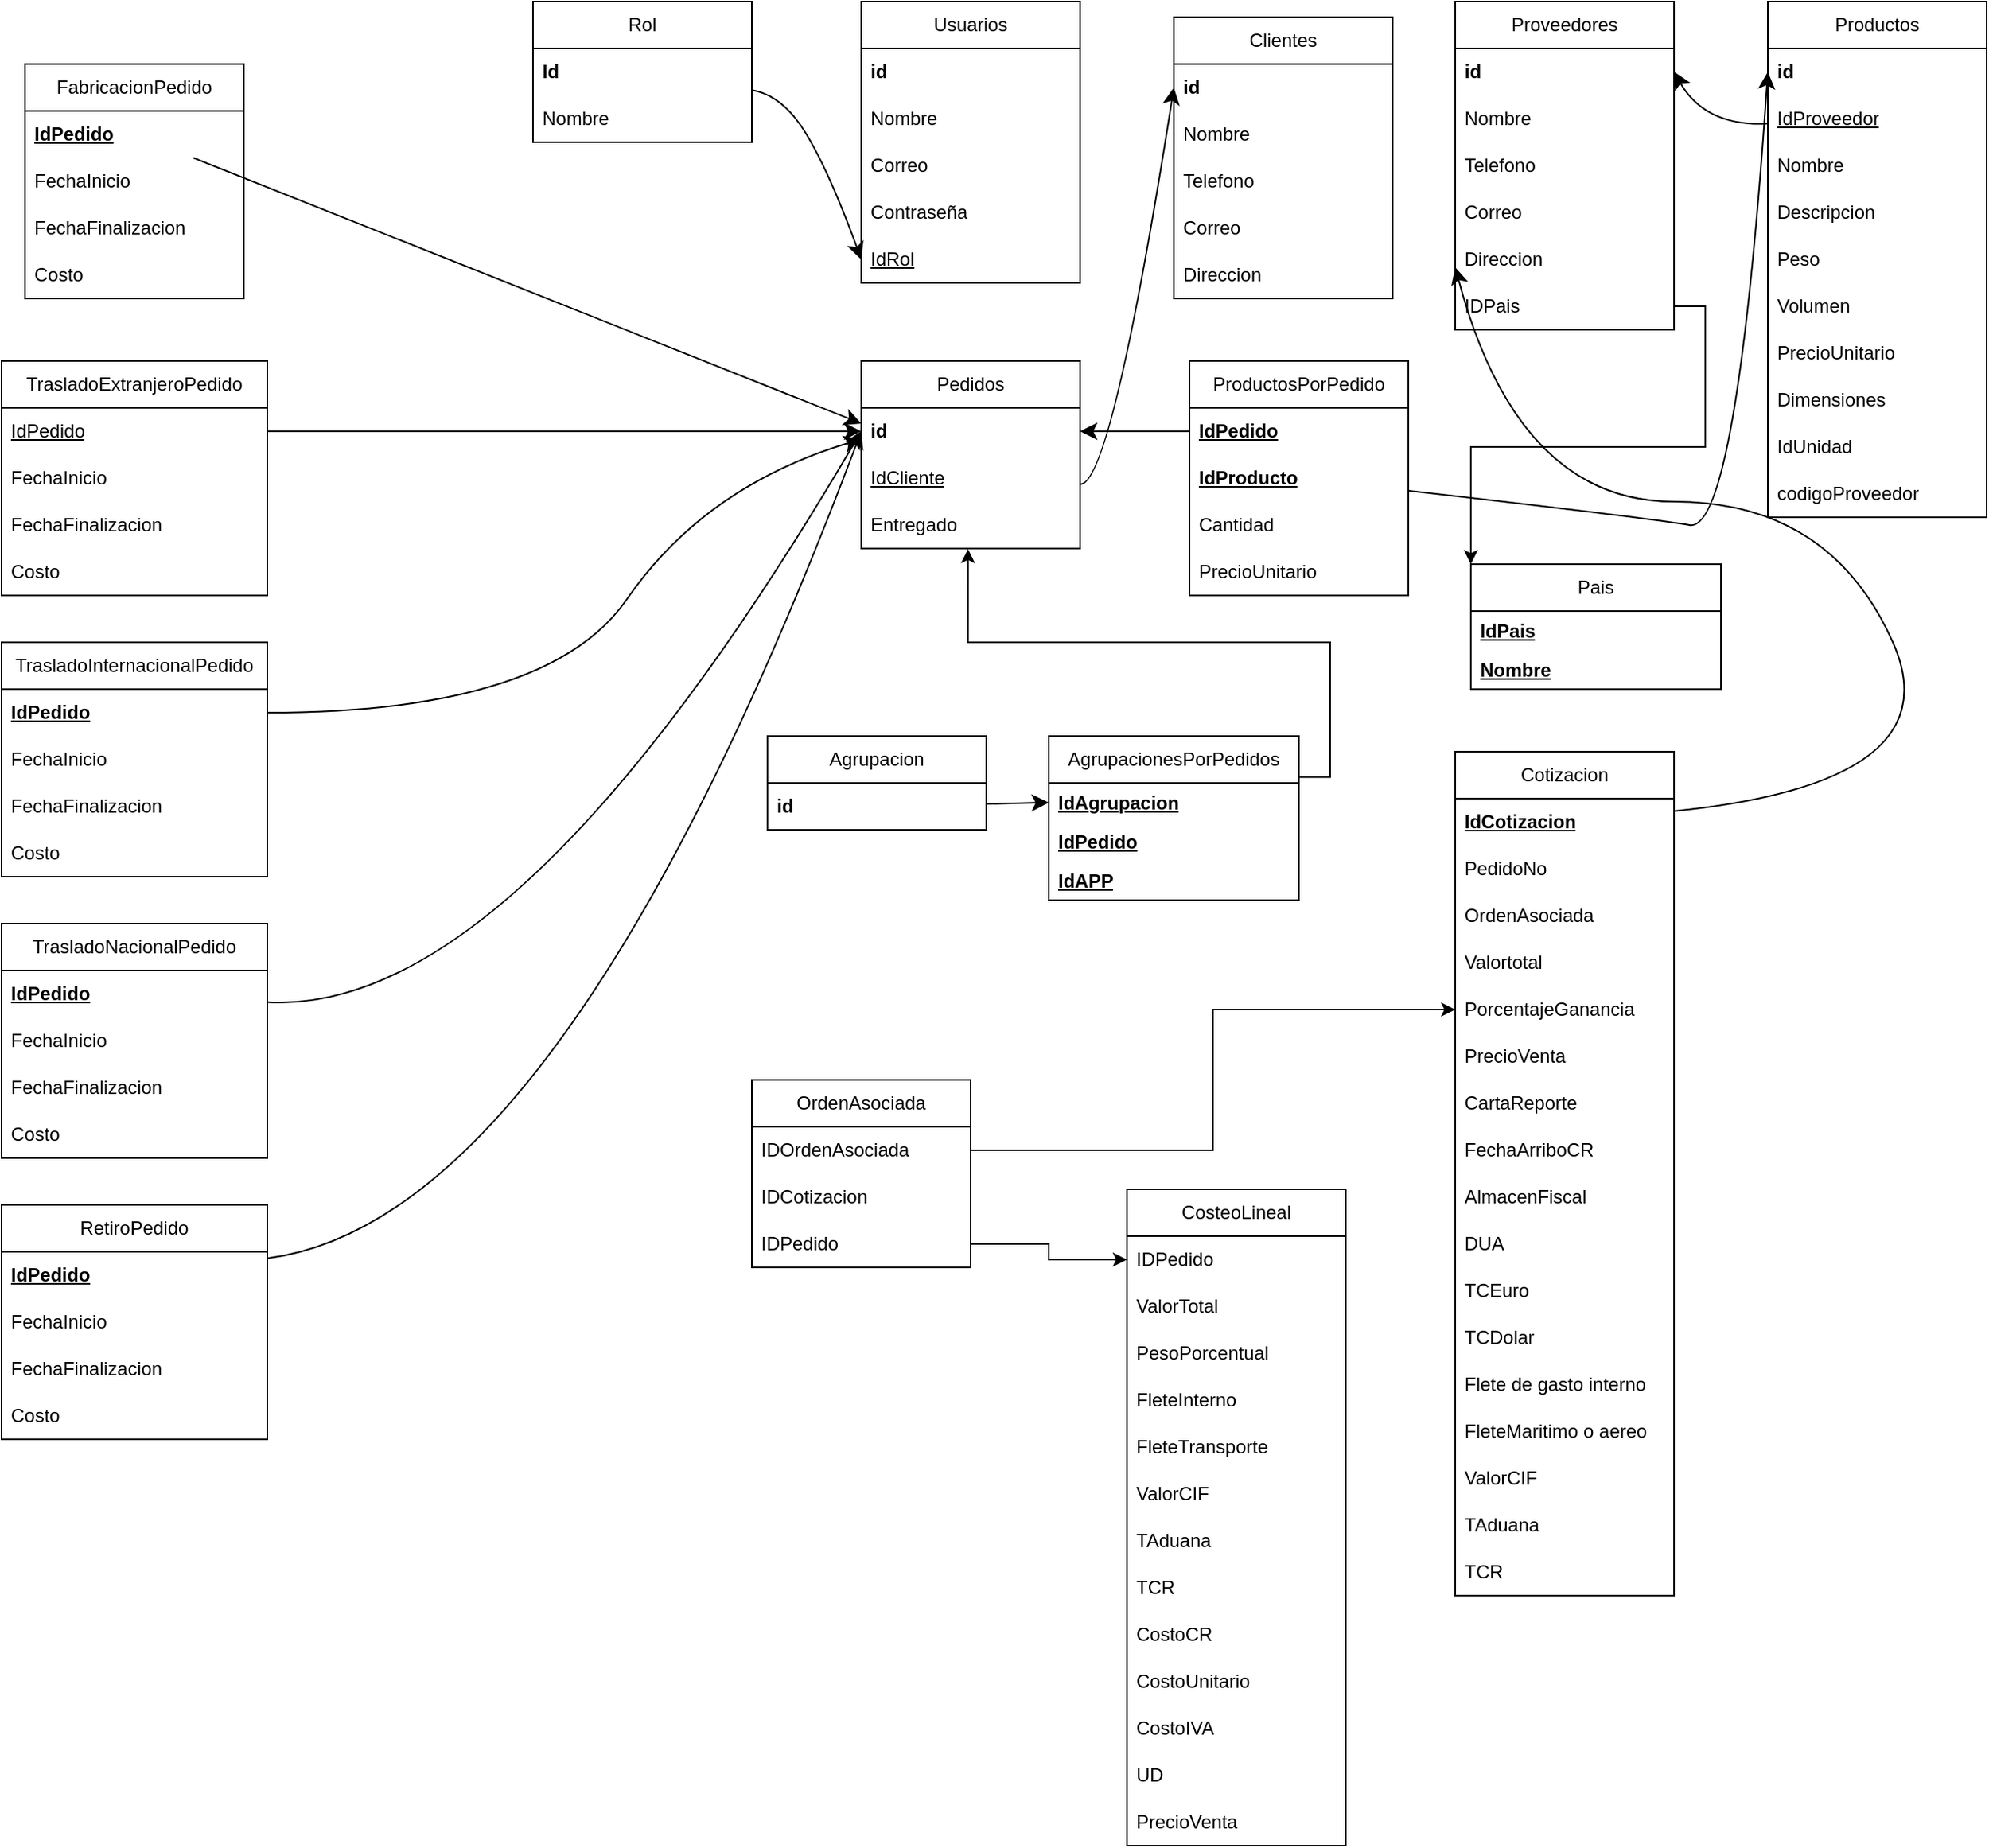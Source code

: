 <mxfile version="28.0.4">
  <diagram name="BD-DonJaime" id="1KnBukGoTI8VPqn8YKNw">
    <mxGraphModel dx="2535" dy="718" grid="1" gridSize="10" guides="1" tooltips="1" connect="1" arrows="1" fold="1" page="1" pageScale="1" pageWidth="827" pageHeight="1169" math="0" shadow="0">
      <root>
        <mxCell id="0" />
        <mxCell id="1" parent="0" />
        <mxCell id="J6hWMHZySxEuk9_Ml2yU-1" value="Clientes" style="swimlane;fontStyle=0;childLayout=stackLayout;horizontal=1;startSize=30;horizontalStack=0;resizeParent=1;resizeParentMax=0;resizeLast=0;collapsible=1;marginBottom=0;whiteSpace=wrap;html=1;" parent="1" vertex="1">
          <mxGeometry x="260" y="140" width="140" height="180" as="geometry" />
        </mxCell>
        <mxCell id="J6hWMHZySxEuk9_Ml2yU-2" value="id" style="text;strokeColor=none;fillColor=none;align=left;verticalAlign=middle;spacingLeft=4;spacingRight=4;overflow=hidden;points=[[0,0.5],[1,0.5]];portConstraint=eastwest;rotatable=0;whiteSpace=wrap;html=1;fontStyle=1" parent="J6hWMHZySxEuk9_Ml2yU-1" vertex="1">
          <mxGeometry y="30" width="140" height="30" as="geometry" />
        </mxCell>
        <mxCell id="J6hWMHZySxEuk9_Ml2yU-3" value="Nombre" style="text;strokeColor=none;fillColor=none;align=left;verticalAlign=middle;spacingLeft=4;spacingRight=4;overflow=hidden;points=[[0,0.5],[1,0.5]];portConstraint=eastwest;rotatable=0;whiteSpace=wrap;html=1;" parent="J6hWMHZySxEuk9_Ml2yU-1" vertex="1">
          <mxGeometry y="60" width="140" height="30" as="geometry" />
        </mxCell>
        <mxCell id="J6hWMHZySxEuk9_Ml2yU-4" value="Telefono" style="text;strokeColor=none;fillColor=none;align=left;verticalAlign=middle;spacingLeft=4;spacingRight=4;overflow=hidden;points=[[0,0.5],[1,0.5]];portConstraint=eastwest;rotatable=0;whiteSpace=wrap;html=1;" parent="J6hWMHZySxEuk9_Ml2yU-1" vertex="1">
          <mxGeometry y="90" width="140" height="30" as="geometry" />
        </mxCell>
        <mxCell id="J6hWMHZySxEuk9_Ml2yU-7" value="Correo" style="text;strokeColor=none;fillColor=none;align=left;verticalAlign=middle;spacingLeft=4;spacingRight=4;overflow=hidden;points=[[0,0.5],[1,0.5]];portConstraint=eastwest;rotatable=0;whiteSpace=wrap;html=1;" parent="J6hWMHZySxEuk9_Ml2yU-1" vertex="1">
          <mxGeometry y="120" width="140" height="30" as="geometry" />
        </mxCell>
        <mxCell id="J6hWMHZySxEuk9_Ml2yU-6" value="Direccion" style="text;strokeColor=none;fillColor=none;align=left;verticalAlign=middle;spacingLeft=4;spacingRight=4;overflow=hidden;points=[[0,0.5],[1,0.5]];portConstraint=eastwest;rotatable=0;whiteSpace=wrap;html=1;" parent="J6hWMHZySxEuk9_Ml2yU-1" vertex="1">
          <mxGeometry y="150" width="140" height="30" as="geometry" />
        </mxCell>
        <mxCell id="J6hWMHZySxEuk9_Ml2yU-12" value="Proveedores" style="swimlane;fontStyle=0;childLayout=stackLayout;horizontal=1;startSize=30;horizontalStack=0;resizeParent=1;resizeParentMax=0;resizeLast=0;collapsible=1;marginBottom=0;whiteSpace=wrap;html=1;" parent="1" vertex="1">
          <mxGeometry x="440" y="130" width="140" height="210" as="geometry" />
        </mxCell>
        <mxCell id="J6hWMHZySxEuk9_Ml2yU-13" value="id" style="text;strokeColor=none;fillColor=none;align=left;verticalAlign=middle;spacingLeft=4;spacingRight=4;overflow=hidden;points=[[0,0.5],[1,0.5]];portConstraint=eastwest;rotatable=0;whiteSpace=wrap;html=1;fontStyle=1" parent="J6hWMHZySxEuk9_Ml2yU-12" vertex="1">
          <mxGeometry y="30" width="140" height="30" as="geometry" />
        </mxCell>
        <mxCell id="J6hWMHZySxEuk9_Ml2yU-14" value="Nombre" style="text;strokeColor=none;fillColor=none;align=left;verticalAlign=middle;spacingLeft=4;spacingRight=4;overflow=hidden;points=[[0,0.5],[1,0.5]];portConstraint=eastwest;rotatable=0;whiteSpace=wrap;html=1;" parent="J6hWMHZySxEuk9_Ml2yU-12" vertex="1">
          <mxGeometry y="60" width="140" height="30" as="geometry" />
        </mxCell>
        <mxCell id="J6hWMHZySxEuk9_Ml2yU-15" value="Telefono" style="text;strokeColor=none;fillColor=none;align=left;verticalAlign=middle;spacingLeft=4;spacingRight=4;overflow=hidden;points=[[0,0.5],[1,0.5]];portConstraint=eastwest;rotatable=0;whiteSpace=wrap;html=1;" parent="J6hWMHZySxEuk9_Ml2yU-12" vertex="1">
          <mxGeometry y="90" width="140" height="30" as="geometry" />
        </mxCell>
        <mxCell id="J6hWMHZySxEuk9_Ml2yU-16" value="Correo" style="text;strokeColor=none;fillColor=none;align=left;verticalAlign=middle;spacingLeft=4;spacingRight=4;overflow=hidden;points=[[0,0.5],[1,0.5]];portConstraint=eastwest;rotatable=0;whiteSpace=wrap;html=1;" parent="J6hWMHZySxEuk9_Ml2yU-12" vertex="1">
          <mxGeometry y="120" width="140" height="30" as="geometry" />
        </mxCell>
        <mxCell id="J6hWMHZySxEuk9_Ml2yU-17" value="Direccion" style="text;strokeColor=none;fillColor=none;align=left;verticalAlign=middle;spacingLeft=4;spacingRight=4;overflow=hidden;points=[[0,0.5],[1,0.5]];portConstraint=eastwest;rotatable=0;whiteSpace=wrap;html=1;" parent="J6hWMHZySxEuk9_Ml2yU-12" vertex="1">
          <mxGeometry y="150" width="140" height="30" as="geometry" />
        </mxCell>
        <mxCell id="aIP86Z80UrrssdpQCWNK-11" value="IDPais" style="text;strokeColor=none;fillColor=none;align=left;verticalAlign=middle;spacingLeft=4;spacingRight=4;overflow=hidden;points=[[0,0.5],[1,0.5]];portConstraint=eastwest;rotatable=0;whiteSpace=wrap;html=1;" vertex="1" parent="J6hWMHZySxEuk9_Ml2yU-12">
          <mxGeometry y="180" width="140" height="30" as="geometry" />
        </mxCell>
        <mxCell id="J6hWMHZySxEuk9_Ml2yU-18" value="Productos" style="swimlane;fontStyle=0;childLayout=stackLayout;horizontal=1;startSize=30;horizontalStack=0;resizeParent=1;resizeParentMax=0;resizeLast=0;collapsible=1;marginBottom=0;whiteSpace=wrap;html=1;" parent="1" vertex="1">
          <mxGeometry x="640" y="130" width="140" height="330" as="geometry" />
        </mxCell>
        <mxCell id="J6hWMHZySxEuk9_Ml2yU-19" value="id" style="text;strokeColor=none;fillColor=none;align=left;verticalAlign=middle;spacingLeft=4;spacingRight=4;overflow=hidden;points=[[0,0.5],[1,0.5]];portConstraint=eastwest;rotatable=0;whiteSpace=wrap;html=1;fontStyle=1" parent="J6hWMHZySxEuk9_Ml2yU-18" vertex="1">
          <mxGeometry y="30" width="140" height="30" as="geometry" />
        </mxCell>
        <mxCell id="J6hWMHZySxEuk9_Ml2yU-25" value="IdProveedor" style="text;strokeColor=none;fillColor=none;align=left;verticalAlign=middle;spacingLeft=4;spacingRight=4;overflow=hidden;points=[[0,0.5],[1,0.5]];portConstraint=eastwest;rotatable=0;whiteSpace=wrap;html=1;fontStyle=4" parent="J6hWMHZySxEuk9_Ml2yU-18" vertex="1">
          <mxGeometry y="60" width="140" height="30" as="geometry" />
        </mxCell>
        <mxCell id="J6hWMHZySxEuk9_Ml2yU-20" value="Nombre" style="text;strokeColor=none;fillColor=none;align=left;verticalAlign=middle;spacingLeft=4;spacingRight=4;overflow=hidden;points=[[0,0.5],[1,0.5]];portConstraint=eastwest;rotatable=0;whiteSpace=wrap;html=1;" parent="J6hWMHZySxEuk9_Ml2yU-18" vertex="1">
          <mxGeometry y="90" width="140" height="30" as="geometry" />
        </mxCell>
        <mxCell id="J6hWMHZySxEuk9_Ml2yU-21" value="Descripcion" style="text;strokeColor=none;fillColor=none;align=left;verticalAlign=middle;spacingLeft=4;spacingRight=4;overflow=hidden;points=[[0,0.5],[1,0.5]];portConstraint=eastwest;rotatable=0;whiteSpace=wrap;html=1;" parent="J6hWMHZySxEuk9_Ml2yU-18" vertex="1">
          <mxGeometry y="120" width="140" height="30" as="geometry" />
        </mxCell>
        <mxCell id="J6hWMHZySxEuk9_Ml2yU-24" value="Peso" style="text;strokeColor=none;fillColor=none;align=left;verticalAlign=middle;spacingLeft=4;spacingRight=4;overflow=hidden;points=[[0,0.5],[1,0.5]];portConstraint=eastwest;rotatable=0;whiteSpace=wrap;html=1;" parent="J6hWMHZySxEuk9_Ml2yU-18" vertex="1">
          <mxGeometry y="150" width="140" height="30" as="geometry" />
        </mxCell>
        <mxCell id="J6hWMHZySxEuk9_Ml2yU-23" value="Volumen" style="text;strokeColor=none;fillColor=none;align=left;verticalAlign=middle;spacingLeft=4;spacingRight=4;overflow=hidden;points=[[0,0.5],[1,0.5]];portConstraint=eastwest;rotatable=0;whiteSpace=wrap;html=1;" parent="J6hWMHZySxEuk9_Ml2yU-18" vertex="1">
          <mxGeometry y="180" width="140" height="30" as="geometry" />
        </mxCell>
        <mxCell id="aIP86Z80UrrssdpQCWNK-1" value="PrecioUnitario" style="text;strokeColor=none;fillColor=none;align=left;verticalAlign=middle;spacingLeft=4;spacingRight=4;overflow=hidden;points=[[0,0.5],[1,0.5]];portConstraint=eastwest;rotatable=0;whiteSpace=wrap;html=1;" vertex="1" parent="J6hWMHZySxEuk9_Ml2yU-18">
          <mxGeometry y="210" width="140" height="30" as="geometry" />
        </mxCell>
        <mxCell id="J6hWMHZySxEuk9_Ml2yU-22" value="Dimensiones" style="text;strokeColor=none;fillColor=none;align=left;verticalAlign=middle;spacingLeft=4;spacingRight=4;overflow=hidden;points=[[0,0.5],[1,0.5]];portConstraint=eastwest;rotatable=0;whiteSpace=wrap;html=1;" parent="J6hWMHZySxEuk9_Ml2yU-18" vertex="1">
          <mxGeometry y="240" width="140" height="30" as="geometry" />
        </mxCell>
        <mxCell id="aIP86Z80UrrssdpQCWNK-3" value="IdUnidad" style="text;strokeColor=none;fillColor=none;align=left;verticalAlign=middle;spacingLeft=4;spacingRight=4;overflow=hidden;points=[[0,0.5],[1,0.5]];portConstraint=eastwest;rotatable=0;whiteSpace=wrap;html=1;" vertex="1" parent="J6hWMHZySxEuk9_Ml2yU-18">
          <mxGeometry y="270" width="140" height="30" as="geometry" />
        </mxCell>
        <mxCell id="aIP86Z80UrrssdpQCWNK-2" value="codigoProveedor" style="text;strokeColor=none;fillColor=none;align=left;verticalAlign=middle;spacingLeft=4;spacingRight=4;overflow=hidden;points=[[0,0.5],[1,0.5]];portConstraint=eastwest;rotatable=0;whiteSpace=wrap;html=1;" vertex="1" parent="J6hWMHZySxEuk9_Ml2yU-18">
          <mxGeometry y="300" width="140" height="30" as="geometry" />
        </mxCell>
        <mxCell id="J6hWMHZySxEuk9_Ml2yU-30" value="Usuarios" style="swimlane;fontStyle=0;childLayout=stackLayout;horizontal=1;startSize=30;horizontalStack=0;resizeParent=1;resizeParentMax=0;resizeLast=0;collapsible=1;marginBottom=0;whiteSpace=wrap;html=1;" parent="1" vertex="1">
          <mxGeometry x="60" y="130" width="140" height="180" as="geometry" />
        </mxCell>
        <mxCell id="J6hWMHZySxEuk9_Ml2yU-31" value="id" style="text;strokeColor=none;fillColor=none;align=left;verticalAlign=middle;spacingLeft=4;spacingRight=4;overflow=hidden;points=[[0,0.5],[1,0.5]];portConstraint=eastwest;rotatable=0;whiteSpace=wrap;html=1;fontStyle=1" parent="J6hWMHZySxEuk9_Ml2yU-30" vertex="1">
          <mxGeometry y="30" width="140" height="30" as="geometry" />
        </mxCell>
        <mxCell id="J6hWMHZySxEuk9_Ml2yU-32" value="Nombre" style="text;strokeColor=none;fillColor=none;align=left;verticalAlign=middle;spacingLeft=4;spacingRight=4;overflow=hidden;points=[[0,0.5],[1,0.5]];portConstraint=eastwest;rotatable=0;whiteSpace=wrap;html=1;" parent="J6hWMHZySxEuk9_Ml2yU-30" vertex="1">
          <mxGeometry y="60" width="140" height="30" as="geometry" />
        </mxCell>
        <mxCell id="J6hWMHZySxEuk9_Ml2yU-33" value="Correo" style="text;strokeColor=none;fillColor=none;align=left;verticalAlign=middle;spacingLeft=4;spacingRight=4;overflow=hidden;points=[[0,0.5],[1,0.5]];portConstraint=eastwest;rotatable=0;whiteSpace=wrap;html=1;" parent="J6hWMHZySxEuk9_Ml2yU-30" vertex="1">
          <mxGeometry y="90" width="140" height="30" as="geometry" />
        </mxCell>
        <mxCell id="J6hWMHZySxEuk9_Ml2yU-34" value="Contraseña" style="text;strokeColor=none;fillColor=none;align=left;verticalAlign=middle;spacingLeft=4;spacingRight=4;overflow=hidden;points=[[0,0.5],[1,0.5]];portConstraint=eastwest;rotatable=0;whiteSpace=wrap;html=1;" parent="J6hWMHZySxEuk9_Ml2yU-30" vertex="1">
          <mxGeometry y="120" width="140" height="30" as="geometry" />
        </mxCell>
        <mxCell id="J6hWMHZySxEuk9_Ml2yU-35" value="IdRol" style="text;strokeColor=none;fillColor=none;align=left;verticalAlign=middle;spacingLeft=4;spacingRight=4;overflow=hidden;points=[[0,0.5],[1,0.5]];portConstraint=eastwest;rotatable=0;whiteSpace=wrap;html=1;fontStyle=4" parent="J6hWMHZySxEuk9_Ml2yU-30" vertex="1">
          <mxGeometry y="150" width="140" height="30" as="geometry" />
        </mxCell>
        <mxCell id="J6hWMHZySxEuk9_Ml2yU-37" value="Rol" style="swimlane;fontStyle=0;childLayout=stackLayout;horizontal=1;startSize=30;horizontalStack=0;resizeParent=1;resizeParentMax=0;resizeLast=0;collapsible=1;marginBottom=0;whiteSpace=wrap;html=1;" parent="1" vertex="1">
          <mxGeometry x="-150" y="130" width="140" height="90" as="geometry" />
        </mxCell>
        <mxCell id="J6hWMHZySxEuk9_Ml2yU-38" value="Id" style="text;strokeColor=none;fillColor=none;align=left;verticalAlign=middle;spacingLeft=4;spacingRight=4;overflow=hidden;points=[[0,0.5],[1,0.5]];portConstraint=eastwest;rotatable=0;whiteSpace=wrap;html=1;fontStyle=1" parent="J6hWMHZySxEuk9_Ml2yU-37" vertex="1">
          <mxGeometry y="30" width="140" height="30" as="geometry" />
        </mxCell>
        <mxCell id="J6hWMHZySxEuk9_Ml2yU-39" value="Nombre" style="text;strokeColor=none;fillColor=none;align=left;verticalAlign=middle;spacingLeft=4;spacingRight=4;overflow=hidden;points=[[0,0.5],[1,0.5]];portConstraint=eastwest;rotatable=0;whiteSpace=wrap;html=1;" parent="J6hWMHZySxEuk9_Ml2yU-37" vertex="1">
          <mxGeometry y="60" width="140" height="30" as="geometry" />
        </mxCell>
        <mxCell id="J6hWMHZySxEuk9_Ml2yU-44" style="edgeStyle=none;curved=1;rounded=0;orthogonalLoop=1;jettySize=auto;html=1;entryX=0;entryY=0.5;entryDx=0;entryDy=0;fontSize=12;startSize=8;endSize=8;" parent="1" source="J6hWMHZySxEuk9_Ml2yU-38" target="J6hWMHZySxEuk9_Ml2yU-35" edge="1">
          <mxGeometry relative="1" as="geometry">
            <Array as="points">
              <mxPoint x="10" y="190" />
              <mxPoint x="40" y="240" />
            </Array>
          </mxGeometry>
        </mxCell>
        <mxCell id="J6hWMHZySxEuk9_Ml2yU-45" style="edgeStyle=none;curved=1;rounded=0;orthogonalLoop=1;jettySize=auto;html=1;entryX=1;entryY=0.5;entryDx=0;entryDy=0;fontSize=12;startSize=8;endSize=8;" parent="1" source="J6hWMHZySxEuk9_Ml2yU-25" target="J6hWMHZySxEuk9_Ml2yU-13" edge="1">
          <mxGeometry relative="1" as="geometry">
            <Array as="points">
              <mxPoint x="600" y="210" />
            </Array>
          </mxGeometry>
        </mxCell>
        <mxCell id="J6hWMHZySxEuk9_Ml2yU-46" value="Pedidos" style="swimlane;fontStyle=0;childLayout=stackLayout;horizontal=1;startSize=30;horizontalStack=0;resizeParent=1;resizeParentMax=0;resizeLast=0;collapsible=1;marginBottom=0;whiteSpace=wrap;html=1;" parent="1" vertex="1">
          <mxGeometry x="60" y="360" width="140" height="120" as="geometry" />
        </mxCell>
        <mxCell id="J6hWMHZySxEuk9_Ml2yU-47" value="id" style="text;strokeColor=none;fillColor=none;align=left;verticalAlign=middle;spacingLeft=4;spacingRight=4;overflow=hidden;points=[[0,0.5],[1,0.5]];portConstraint=eastwest;rotatable=0;whiteSpace=wrap;html=1;fontStyle=1" parent="J6hWMHZySxEuk9_Ml2yU-46" vertex="1">
          <mxGeometry y="30" width="140" height="30" as="geometry" />
        </mxCell>
        <mxCell id="J6hWMHZySxEuk9_Ml2yU-49" value="IdCliente" style="text;strokeColor=none;fillColor=none;align=left;verticalAlign=middle;spacingLeft=4;spacingRight=4;overflow=hidden;points=[[0,0.5],[1,0.5]];portConstraint=eastwest;rotatable=0;whiteSpace=wrap;html=1;fontStyle=4" parent="J6hWMHZySxEuk9_Ml2yU-46" vertex="1">
          <mxGeometry y="60" width="140" height="30" as="geometry" />
        </mxCell>
        <mxCell id="J6hWMHZySxEuk9_Ml2yU-93" value="Entregado" style="text;strokeColor=none;fillColor=none;align=left;verticalAlign=middle;spacingLeft=4;spacingRight=4;overflow=hidden;points=[[0,0.5],[1,0.5]];portConstraint=eastwest;rotatable=0;whiteSpace=wrap;html=1;fontStyle=0" parent="J6hWMHZySxEuk9_Ml2yU-46" vertex="1">
          <mxGeometry y="90" width="140" height="30" as="geometry" />
        </mxCell>
        <mxCell id="J6hWMHZySxEuk9_Ml2yU-50" value="ProductosPorPedido" style="swimlane;fontStyle=0;childLayout=stackLayout;horizontal=1;startSize=30;horizontalStack=0;resizeParent=1;resizeParentMax=0;resizeLast=0;collapsible=1;marginBottom=0;whiteSpace=wrap;html=1;" parent="1" vertex="1">
          <mxGeometry x="270" y="360" width="140" height="150" as="geometry" />
        </mxCell>
        <mxCell id="J6hWMHZySxEuk9_Ml2yU-52" value="IdPedido" style="text;strokeColor=none;fillColor=none;align=left;verticalAlign=middle;spacingLeft=4;spacingRight=4;overflow=hidden;points=[[0,0.5],[1,0.5]];portConstraint=eastwest;rotatable=0;whiteSpace=wrap;html=1;fontStyle=5" parent="J6hWMHZySxEuk9_Ml2yU-50" vertex="1">
          <mxGeometry y="30" width="140" height="30" as="geometry" />
        </mxCell>
        <mxCell id="J6hWMHZySxEuk9_Ml2yU-53" value="IdProducto" style="text;strokeColor=none;fillColor=none;align=left;verticalAlign=middle;spacingLeft=4;spacingRight=4;overflow=hidden;points=[[0,0.5],[1,0.5]];portConstraint=eastwest;rotatable=0;whiteSpace=wrap;html=1;fontStyle=5" parent="J6hWMHZySxEuk9_Ml2yU-50" vertex="1">
          <mxGeometry y="60" width="140" height="30" as="geometry" />
        </mxCell>
        <mxCell id="J6hWMHZySxEuk9_Ml2yU-57" value="Cantidad" style="text;strokeColor=none;fillColor=none;align=left;verticalAlign=middle;spacingLeft=4;spacingRight=4;overflow=hidden;points=[[0,0.5],[1,0.5]];portConstraint=eastwest;rotatable=0;whiteSpace=wrap;html=1;fontStyle=0" parent="J6hWMHZySxEuk9_Ml2yU-50" vertex="1">
          <mxGeometry y="90" width="140" height="30" as="geometry" />
        </mxCell>
        <mxCell id="J6hWMHZySxEuk9_Ml2yU-56" value="PrecioUnitario" style="text;strokeColor=none;fillColor=none;align=left;verticalAlign=middle;spacingLeft=4;spacingRight=4;overflow=hidden;points=[[0,0.5],[1,0.5]];portConstraint=eastwest;rotatable=0;whiteSpace=wrap;html=1;fontStyle=0" parent="J6hWMHZySxEuk9_Ml2yU-50" vertex="1">
          <mxGeometry y="120" width="140" height="30" as="geometry" />
        </mxCell>
        <mxCell id="J6hWMHZySxEuk9_Ml2yU-54" style="edgeStyle=none;curved=1;rounded=0;orthogonalLoop=1;jettySize=auto;html=1;entryX=1;entryY=0.5;entryDx=0;entryDy=0;fontSize=12;startSize=8;endSize=8;" parent="1" source="J6hWMHZySxEuk9_Ml2yU-52" target="J6hWMHZySxEuk9_Ml2yU-47" edge="1">
          <mxGeometry relative="1" as="geometry">
            <Array as="points" />
          </mxGeometry>
        </mxCell>
        <mxCell id="J6hWMHZySxEuk9_Ml2yU-55" style="edgeStyle=none;curved=1;rounded=0;orthogonalLoop=1;jettySize=auto;html=1;fontSize=12;startSize=8;endSize=8;entryX=0;entryY=0.5;entryDx=0;entryDy=0;" parent="1" source="J6hWMHZySxEuk9_Ml2yU-53" target="J6hWMHZySxEuk9_Ml2yU-19" edge="1">
          <mxGeometry relative="1" as="geometry">
            <mxPoint x="630" y="180" as="targetPoint" />
            <Array as="points">
              <mxPoint x="560" y="460" />
              <mxPoint x="620" y="470" />
            </Array>
          </mxGeometry>
        </mxCell>
        <mxCell id="J6hWMHZySxEuk9_Ml2yU-59" style="edgeStyle=none;curved=1;rounded=0;orthogonalLoop=1;jettySize=auto;html=1;entryX=0;entryY=0.5;entryDx=0;entryDy=0;fontSize=12;startSize=8;endSize=8;" parent="1" source="J6hWMHZySxEuk9_Ml2yU-49" target="J6hWMHZySxEuk9_Ml2yU-2" edge="1">
          <mxGeometry relative="1" as="geometry">
            <Array as="points">
              <mxPoint x="220" y="440" />
            </Array>
          </mxGeometry>
        </mxCell>
        <mxCell id="J6hWMHZySxEuk9_Ml2yU-60" value="Fabricacion&lt;span style=&quot;background-color: transparent; color: light-dark(rgb(0, 0, 0), rgb(255, 255, 255));&quot;&gt;Pedido&lt;/span&gt;" style="swimlane;fontStyle=0;childLayout=stackLayout;horizontal=1;startSize=30;horizontalStack=0;resizeParent=1;resizeParentMax=0;resizeLast=0;collapsible=1;marginBottom=0;whiteSpace=wrap;html=1;" parent="1" vertex="1">
          <mxGeometry x="-475" y="170" width="140" height="150" as="geometry" />
        </mxCell>
        <mxCell id="J6hWMHZySxEuk9_Ml2yU-108" style="edgeStyle=none;curved=1;rounded=0;orthogonalLoop=1;jettySize=auto;html=1;fontSize=12;startSize=8;endSize=8;" parent="J6hWMHZySxEuk9_Ml2yU-60" source="J6hWMHZySxEuk9_Ml2yU-61" edge="1">
          <mxGeometry relative="1" as="geometry">
            <mxPoint x="535" y="230" as="targetPoint" />
          </mxGeometry>
        </mxCell>
        <mxCell id="J6hWMHZySxEuk9_Ml2yU-61" value="IdPedido" style="text;strokeColor=none;fillColor=none;align=left;verticalAlign=middle;spacingLeft=4;spacingRight=4;overflow=hidden;points=[[0,0.5],[1,0.5]];portConstraint=eastwest;rotatable=0;whiteSpace=wrap;html=1;fontStyle=5" parent="J6hWMHZySxEuk9_Ml2yU-60" vertex="1">
          <mxGeometry y="30" width="140" height="30" as="geometry" />
        </mxCell>
        <mxCell id="J6hWMHZySxEuk9_Ml2yU-62" value="FechaInicio" style="text;strokeColor=none;fillColor=none;align=left;verticalAlign=middle;spacingLeft=4;spacingRight=4;overflow=hidden;points=[[0,0.5],[1,0.5]];portConstraint=eastwest;rotatable=0;whiteSpace=wrap;html=1;" parent="J6hWMHZySxEuk9_Ml2yU-60" vertex="1">
          <mxGeometry y="60" width="140" height="30" as="geometry" />
        </mxCell>
        <mxCell id="J6hWMHZySxEuk9_Ml2yU-63" value="FechaFinalizacion" style="text;strokeColor=none;fillColor=none;align=left;verticalAlign=middle;spacingLeft=4;spacingRight=4;overflow=hidden;points=[[0,0.5],[1,0.5]];portConstraint=eastwest;rotatable=0;whiteSpace=wrap;html=1;" parent="J6hWMHZySxEuk9_Ml2yU-60" vertex="1">
          <mxGeometry y="90" width="140" height="30" as="geometry" />
        </mxCell>
        <mxCell id="J6hWMHZySxEuk9_Ml2yU-69" value="Costo" style="text;strokeColor=none;fillColor=none;align=left;verticalAlign=middle;spacingLeft=4;spacingRight=4;overflow=hidden;points=[[0,0.5],[1,0.5]];portConstraint=eastwest;rotatable=0;whiteSpace=wrap;html=1;" parent="J6hWMHZySxEuk9_Ml2yU-60" vertex="1">
          <mxGeometry y="120" width="140" height="30" as="geometry" />
        </mxCell>
        <mxCell id="J6hWMHZySxEuk9_Ml2yU-65" value="TrasladoExtranjeroPedido" style="swimlane;fontStyle=0;childLayout=stackLayout;horizontal=1;startSize=30;horizontalStack=0;resizeParent=1;resizeParentMax=0;resizeLast=0;collapsible=1;marginBottom=0;whiteSpace=wrap;html=1;" parent="1" vertex="1">
          <mxGeometry x="-490" y="360" width="170" height="150" as="geometry" />
        </mxCell>
        <mxCell id="J6hWMHZySxEuk9_Ml2yU-81" style="edgeStyle=none;curved=1;rounded=0;orthogonalLoop=1;jettySize=auto;html=1;fontSize=12;startSize=8;endSize=8;" parent="J6hWMHZySxEuk9_Ml2yU-65" source="J6hWMHZySxEuk9_Ml2yU-66" edge="1">
          <mxGeometry relative="1" as="geometry">
            <mxPoint x="550" y="45" as="targetPoint" />
          </mxGeometry>
        </mxCell>
        <mxCell id="J6hWMHZySxEuk9_Ml2yU-66" value="IdPedido" style="text;strokeColor=none;fillColor=none;align=left;verticalAlign=middle;spacingLeft=4;spacingRight=4;overflow=hidden;points=[[0,0.5],[1,0.5]];portConstraint=eastwest;rotatable=0;whiteSpace=wrap;html=1;fontStyle=4" parent="J6hWMHZySxEuk9_Ml2yU-65" vertex="1">
          <mxGeometry y="30" width="170" height="30" as="geometry" />
        </mxCell>
        <mxCell id="J6hWMHZySxEuk9_Ml2yU-67" value="FechaInicio" style="text;strokeColor=none;fillColor=none;align=left;verticalAlign=middle;spacingLeft=4;spacingRight=4;overflow=hidden;points=[[0,0.5],[1,0.5]];portConstraint=eastwest;rotatable=0;whiteSpace=wrap;html=1;" parent="J6hWMHZySxEuk9_Ml2yU-65" vertex="1">
          <mxGeometry y="60" width="170" height="30" as="geometry" />
        </mxCell>
        <mxCell id="J6hWMHZySxEuk9_Ml2yU-68" value="FechaFinalizacion" style="text;strokeColor=none;fillColor=none;align=left;verticalAlign=middle;spacingLeft=4;spacingRight=4;overflow=hidden;points=[[0,0.5],[1,0.5]];portConstraint=eastwest;rotatable=0;whiteSpace=wrap;html=1;" parent="J6hWMHZySxEuk9_Ml2yU-65" vertex="1">
          <mxGeometry y="90" width="170" height="30" as="geometry" />
        </mxCell>
        <mxCell id="J6hWMHZySxEuk9_Ml2yU-70" value="Costo" style="text;strokeColor=none;fillColor=none;align=left;verticalAlign=middle;spacingLeft=4;spacingRight=4;overflow=hidden;points=[[0,0.5],[1,0.5]];portConstraint=eastwest;rotatable=0;whiteSpace=wrap;html=1;" parent="J6hWMHZySxEuk9_Ml2yU-65" vertex="1">
          <mxGeometry y="120" width="170" height="30" as="geometry" />
        </mxCell>
        <mxCell id="J6hWMHZySxEuk9_Ml2yU-71" value="TrasladoInternacionalPedido" style="swimlane;fontStyle=0;childLayout=stackLayout;horizontal=1;startSize=30;horizontalStack=0;resizeParent=1;resizeParentMax=0;resizeLast=0;collapsible=1;marginBottom=0;whiteSpace=wrap;html=1;" parent="1" vertex="1">
          <mxGeometry x="-490" y="540" width="170" height="150" as="geometry" />
        </mxCell>
        <mxCell id="J6hWMHZySxEuk9_Ml2yU-82" style="edgeStyle=none;curved=1;rounded=0;orthogonalLoop=1;jettySize=auto;html=1;fontSize=12;startSize=8;endSize=8;" parent="J6hWMHZySxEuk9_Ml2yU-71" source="J6hWMHZySxEuk9_Ml2yU-72" edge="1">
          <mxGeometry relative="1" as="geometry">
            <mxPoint x="550" y="-130" as="targetPoint" />
            <Array as="points">
              <mxPoint x="350" y="45" />
              <mxPoint x="450" y="-100" />
            </Array>
          </mxGeometry>
        </mxCell>
        <mxCell id="J6hWMHZySxEuk9_Ml2yU-72" value="IdPedido" style="text;strokeColor=none;fillColor=none;align=left;verticalAlign=middle;spacingLeft=4;spacingRight=4;overflow=hidden;points=[[0,0.5],[1,0.5]];portConstraint=eastwest;rotatable=0;whiteSpace=wrap;html=1;fontStyle=5" parent="J6hWMHZySxEuk9_Ml2yU-71" vertex="1">
          <mxGeometry y="30" width="170" height="30" as="geometry" />
        </mxCell>
        <mxCell id="J6hWMHZySxEuk9_Ml2yU-73" value="FechaInicio" style="text;strokeColor=none;fillColor=none;align=left;verticalAlign=middle;spacingLeft=4;spacingRight=4;overflow=hidden;points=[[0,0.5],[1,0.5]];portConstraint=eastwest;rotatable=0;whiteSpace=wrap;html=1;" parent="J6hWMHZySxEuk9_Ml2yU-71" vertex="1">
          <mxGeometry y="60" width="170" height="30" as="geometry" />
        </mxCell>
        <mxCell id="J6hWMHZySxEuk9_Ml2yU-74" value="FechaFinalizacion" style="text;strokeColor=none;fillColor=none;align=left;verticalAlign=middle;spacingLeft=4;spacingRight=4;overflow=hidden;points=[[0,0.5],[1,0.5]];portConstraint=eastwest;rotatable=0;whiteSpace=wrap;html=1;" parent="J6hWMHZySxEuk9_Ml2yU-71" vertex="1">
          <mxGeometry y="90" width="170" height="30" as="geometry" />
        </mxCell>
        <mxCell id="J6hWMHZySxEuk9_Ml2yU-75" value="Costo" style="text;strokeColor=none;fillColor=none;align=left;verticalAlign=middle;spacingLeft=4;spacingRight=4;overflow=hidden;points=[[0,0.5],[1,0.5]];portConstraint=eastwest;rotatable=0;whiteSpace=wrap;html=1;" parent="J6hWMHZySxEuk9_Ml2yU-71" vertex="1">
          <mxGeometry y="120" width="170" height="30" as="geometry" />
        </mxCell>
        <mxCell id="J6hWMHZySxEuk9_Ml2yU-76" value="TrasladoNacionalPedido" style="swimlane;fontStyle=0;childLayout=stackLayout;horizontal=1;startSize=30;horizontalStack=0;resizeParent=1;resizeParentMax=0;resizeLast=0;collapsible=1;marginBottom=0;whiteSpace=wrap;html=1;" parent="1" vertex="1">
          <mxGeometry x="-490" y="720" width="170" height="150" as="geometry" />
        </mxCell>
        <mxCell id="J6hWMHZySxEuk9_Ml2yU-77" value="IdPedido" style="text;strokeColor=none;fillColor=none;align=left;verticalAlign=middle;spacingLeft=4;spacingRight=4;overflow=hidden;points=[[0,0.5],[1,0.5]];portConstraint=eastwest;rotatable=0;whiteSpace=wrap;html=1;fontStyle=5" parent="J6hWMHZySxEuk9_Ml2yU-76" vertex="1">
          <mxGeometry y="30" width="170" height="30" as="geometry" />
        </mxCell>
        <mxCell id="J6hWMHZySxEuk9_Ml2yU-78" value="FechaInicio" style="text;strokeColor=none;fillColor=none;align=left;verticalAlign=middle;spacingLeft=4;spacingRight=4;overflow=hidden;points=[[0,0.5],[1,0.5]];portConstraint=eastwest;rotatable=0;whiteSpace=wrap;html=1;" parent="J6hWMHZySxEuk9_Ml2yU-76" vertex="1">
          <mxGeometry y="60" width="170" height="30" as="geometry" />
        </mxCell>
        <mxCell id="J6hWMHZySxEuk9_Ml2yU-79" value="FechaFinalizacion" style="text;strokeColor=none;fillColor=none;align=left;verticalAlign=middle;spacingLeft=4;spacingRight=4;overflow=hidden;points=[[0,0.5],[1,0.5]];portConstraint=eastwest;rotatable=0;whiteSpace=wrap;html=1;" parent="J6hWMHZySxEuk9_Ml2yU-76" vertex="1">
          <mxGeometry y="90" width="170" height="30" as="geometry" />
        </mxCell>
        <mxCell id="J6hWMHZySxEuk9_Ml2yU-80" value="Costo" style="text;strokeColor=none;fillColor=none;align=left;verticalAlign=middle;spacingLeft=4;spacingRight=4;overflow=hidden;points=[[0,0.5],[1,0.5]];portConstraint=eastwest;rotatable=0;whiteSpace=wrap;html=1;" parent="J6hWMHZySxEuk9_Ml2yU-76" vertex="1">
          <mxGeometry y="120" width="170" height="30" as="geometry" />
        </mxCell>
        <mxCell id="J6hWMHZySxEuk9_Ml2yU-83" style="edgeStyle=none;curved=1;rounded=0;orthogonalLoop=1;jettySize=auto;html=1;entryX=0;entryY=0.5;entryDx=0;entryDy=0;fontSize=12;startSize=8;endSize=8;" parent="1" source="J6hWMHZySxEuk9_Ml2yU-77" target="J6hWMHZySxEuk9_Ml2yU-47" edge="1">
          <mxGeometry relative="1" as="geometry">
            <Array as="points">
              <mxPoint x="-160" y="780" />
            </Array>
          </mxGeometry>
        </mxCell>
        <mxCell id="J6hWMHZySxEuk9_Ml2yU-89" value="Agrupacion" style="swimlane;fontStyle=0;childLayout=stackLayout;horizontal=1;startSize=30;horizontalStack=0;resizeParent=1;resizeParentMax=0;resizeLast=0;collapsible=1;marginBottom=0;whiteSpace=wrap;html=1;" parent="1" vertex="1">
          <mxGeometry y="600" width="140" height="60" as="geometry" />
        </mxCell>
        <mxCell id="J6hWMHZySxEuk9_Ml2yU-90" value="id" style="text;strokeColor=none;fillColor=none;align=left;verticalAlign=middle;spacingLeft=4;spacingRight=4;overflow=hidden;points=[[0,0.5],[1,0.5]];portConstraint=eastwest;rotatable=0;whiteSpace=wrap;html=1;fontStyle=1" parent="J6hWMHZySxEuk9_Ml2yU-89" vertex="1">
          <mxGeometry y="30" width="140" height="30" as="geometry" />
        </mxCell>
        <mxCell id="J6hWMHZySxEuk9_Ml2yU-96" value="AgrupacionesPorPedidos" style="swimlane;fontStyle=0;childLayout=stackLayout;horizontal=1;startSize=30;horizontalStack=0;resizeParent=1;resizeParentMax=0;resizeLast=0;collapsible=1;marginBottom=0;whiteSpace=wrap;html=1;" parent="1" vertex="1">
          <mxGeometry x="180" y="600" width="160" height="105" as="geometry" />
        </mxCell>
        <mxCell id="J6hWMHZySxEuk9_Ml2yU-97" value="IdAgrupacion" style="text;strokeColor=none;fillColor=none;align=left;verticalAlign=middle;spacingLeft=4;spacingRight=4;overflow=hidden;points=[[0,0.5],[1,0.5]];portConstraint=eastwest;rotatable=0;whiteSpace=wrap;html=1;fontStyle=5" parent="J6hWMHZySxEuk9_Ml2yU-96" vertex="1">
          <mxGeometry y="30" width="160" height="25" as="geometry" />
        </mxCell>
        <mxCell id="J6hWMHZySxEuk9_Ml2yU-98" value="IdPedido" style="text;strokeColor=none;fillColor=none;align=left;verticalAlign=middle;spacingLeft=4;spacingRight=4;overflow=hidden;points=[[0,0.5],[1,0.5]];portConstraint=eastwest;rotatable=0;whiteSpace=wrap;html=1;fontStyle=5" parent="J6hWMHZySxEuk9_Ml2yU-96" vertex="1">
          <mxGeometry y="55" width="160" height="25" as="geometry" />
        </mxCell>
        <mxCell id="aIP86Z80UrrssdpQCWNK-58" value="IdAPP" style="text;strokeColor=none;fillColor=none;align=left;verticalAlign=middle;spacingLeft=4;spacingRight=4;overflow=hidden;points=[[0,0.5],[1,0.5]];portConstraint=eastwest;rotatable=0;whiteSpace=wrap;html=1;fontStyle=5" vertex="1" parent="J6hWMHZySxEuk9_Ml2yU-96">
          <mxGeometry y="80" width="160" height="25" as="geometry" />
        </mxCell>
        <mxCell id="J6hWMHZySxEuk9_Ml2yU-99" style="edgeStyle=none;curved=1;rounded=0;orthogonalLoop=1;jettySize=auto;html=1;entryX=0;entryY=0.5;entryDx=0;entryDy=0;fontSize=12;startSize=8;endSize=8;" parent="1" source="J6hWMHZySxEuk9_Ml2yU-90" target="J6hWMHZySxEuk9_Ml2yU-97" edge="1">
          <mxGeometry relative="1" as="geometry" />
        </mxCell>
        <mxCell id="J6hWMHZySxEuk9_Ml2yU-102" value="Cotizacion" style="swimlane;fontStyle=0;childLayout=stackLayout;horizontal=1;startSize=30;horizontalStack=0;resizeParent=1;resizeParentMax=0;resizeLast=0;collapsible=1;marginBottom=0;whiteSpace=wrap;html=1;" parent="1" vertex="1">
          <mxGeometry x="440" y="610" width="140" height="540" as="geometry" />
        </mxCell>
        <mxCell id="J6hWMHZySxEuk9_Ml2yU-113" style="edgeStyle=none;curved=1;rounded=0;orthogonalLoop=1;jettySize=auto;html=1;fontSize=12;startSize=8;endSize=8;" parent="J6hWMHZySxEuk9_Ml2yU-102" source="J6hWMHZySxEuk9_Ml2yU-103" edge="1">
          <mxGeometry relative="1" as="geometry">
            <mxPoint y="-310" as="targetPoint" />
            <Array as="points">
              <mxPoint x="320" y="20" />
              <mxPoint x="240" y="-160" />
              <mxPoint x="40" y="-160" />
            </Array>
          </mxGeometry>
        </mxCell>
        <mxCell id="J6hWMHZySxEuk9_Ml2yU-103" value="IdCotizacion" style="text;strokeColor=none;fillColor=none;align=left;verticalAlign=middle;spacingLeft=4;spacingRight=4;overflow=hidden;points=[[0,0.5],[1,0.5]];portConstraint=eastwest;rotatable=0;whiteSpace=wrap;html=1;fontStyle=5" parent="J6hWMHZySxEuk9_Ml2yU-102" vertex="1">
          <mxGeometry y="30" width="140" height="30" as="geometry" />
        </mxCell>
        <mxCell id="J6hWMHZySxEuk9_Ml2yU-104" value="PedidoNo" style="text;strokeColor=none;fillColor=none;align=left;verticalAlign=middle;spacingLeft=4;spacingRight=4;overflow=hidden;points=[[0,0.5],[1,0.5]];portConstraint=eastwest;rotatable=0;whiteSpace=wrap;html=1;" parent="J6hWMHZySxEuk9_Ml2yU-102" vertex="1">
          <mxGeometry y="60" width="140" height="30" as="geometry" />
        </mxCell>
        <mxCell id="aIP86Z80UrrssdpQCWNK-20" value="OrdenAsociada" style="text;strokeColor=none;fillColor=none;align=left;verticalAlign=middle;spacingLeft=4;spacingRight=4;overflow=hidden;points=[[0,0.5],[1,0.5]];portConstraint=eastwest;rotatable=0;whiteSpace=wrap;html=1;" vertex="1" parent="J6hWMHZySxEuk9_Ml2yU-102">
          <mxGeometry y="90" width="140" height="30" as="geometry" />
        </mxCell>
        <mxCell id="aIP86Z80UrrssdpQCWNK-19" value="Valortotal" style="text;strokeColor=none;fillColor=none;align=left;verticalAlign=middle;spacingLeft=4;spacingRight=4;overflow=hidden;points=[[0,0.5],[1,0.5]];portConstraint=eastwest;rotatable=0;whiteSpace=wrap;html=1;" vertex="1" parent="J6hWMHZySxEuk9_Ml2yU-102">
          <mxGeometry y="120" width="140" height="30" as="geometry" />
        </mxCell>
        <mxCell id="J6hWMHZySxEuk9_Ml2yU-106" value="PorcentajeGanancia" style="text;strokeColor=none;fillColor=none;align=left;verticalAlign=middle;spacingLeft=4;spacingRight=4;overflow=hidden;points=[[0,0.5],[1,0.5]];portConstraint=eastwest;rotatable=0;whiteSpace=wrap;html=1;" parent="J6hWMHZySxEuk9_Ml2yU-102" vertex="1">
          <mxGeometry y="150" width="140" height="30" as="geometry" />
        </mxCell>
        <mxCell id="J6hWMHZySxEuk9_Ml2yU-105" value="PrecioVenta" style="text;strokeColor=none;fillColor=none;align=left;verticalAlign=middle;spacingLeft=4;spacingRight=4;overflow=hidden;points=[[0,0.5],[1,0.5]];portConstraint=eastwest;rotatable=0;whiteSpace=wrap;html=1;" parent="J6hWMHZySxEuk9_Ml2yU-102" vertex="1">
          <mxGeometry y="180" width="140" height="30" as="geometry" />
        </mxCell>
        <mxCell id="aIP86Z80UrrssdpQCWNK-21" value="CartaReporte" style="text;strokeColor=none;fillColor=none;align=left;verticalAlign=middle;spacingLeft=4;spacingRight=4;overflow=hidden;points=[[0,0.5],[1,0.5]];portConstraint=eastwest;rotatable=0;whiteSpace=wrap;html=1;" vertex="1" parent="J6hWMHZySxEuk9_Ml2yU-102">
          <mxGeometry y="210" width="140" height="30" as="geometry" />
        </mxCell>
        <mxCell id="aIP86Z80UrrssdpQCWNK-22" value="FechaArriboCR" style="text;strokeColor=none;fillColor=none;align=left;verticalAlign=middle;spacingLeft=4;spacingRight=4;overflow=hidden;points=[[0,0.5],[1,0.5]];portConstraint=eastwest;rotatable=0;whiteSpace=wrap;html=1;" vertex="1" parent="J6hWMHZySxEuk9_Ml2yU-102">
          <mxGeometry y="240" width="140" height="30" as="geometry" />
        </mxCell>
        <mxCell id="aIP86Z80UrrssdpQCWNK-23" value="AlmacenFiscal" style="text;strokeColor=none;fillColor=none;align=left;verticalAlign=middle;spacingLeft=4;spacingRight=4;overflow=hidden;points=[[0,0.5],[1,0.5]];portConstraint=eastwest;rotatable=0;whiteSpace=wrap;html=1;" vertex="1" parent="J6hWMHZySxEuk9_Ml2yU-102">
          <mxGeometry y="270" width="140" height="30" as="geometry" />
        </mxCell>
        <mxCell id="aIP86Z80UrrssdpQCWNK-24" value="DUA" style="text;strokeColor=none;fillColor=none;align=left;verticalAlign=middle;spacingLeft=4;spacingRight=4;overflow=hidden;points=[[0,0.5],[1,0.5]];portConstraint=eastwest;rotatable=0;whiteSpace=wrap;html=1;" vertex="1" parent="J6hWMHZySxEuk9_Ml2yU-102">
          <mxGeometry y="300" width="140" height="30" as="geometry" />
        </mxCell>
        <mxCell id="aIP86Z80UrrssdpQCWNK-25" value="TCEuro" style="text;strokeColor=none;fillColor=none;align=left;verticalAlign=middle;spacingLeft=4;spacingRight=4;overflow=hidden;points=[[0,0.5],[1,0.5]];portConstraint=eastwest;rotatable=0;whiteSpace=wrap;html=1;" vertex="1" parent="J6hWMHZySxEuk9_Ml2yU-102">
          <mxGeometry y="330" width="140" height="30" as="geometry" />
        </mxCell>
        <mxCell id="aIP86Z80UrrssdpQCWNK-26" value="TCDolar" style="text;strokeColor=none;fillColor=none;align=left;verticalAlign=middle;spacingLeft=4;spacingRight=4;overflow=hidden;points=[[0,0.5],[1,0.5]];portConstraint=eastwest;rotatable=0;whiteSpace=wrap;html=1;" vertex="1" parent="J6hWMHZySxEuk9_Ml2yU-102">
          <mxGeometry y="360" width="140" height="30" as="geometry" />
        </mxCell>
        <mxCell id="aIP86Z80UrrssdpQCWNK-33" value="Flete de gasto interno" style="text;strokeColor=none;fillColor=none;align=left;verticalAlign=middle;spacingLeft=4;spacingRight=4;overflow=hidden;points=[[0,0.5],[1,0.5]];portConstraint=eastwest;rotatable=0;whiteSpace=wrap;html=1;" vertex="1" parent="J6hWMHZySxEuk9_Ml2yU-102">
          <mxGeometry y="390" width="140" height="30" as="geometry" />
        </mxCell>
        <mxCell id="aIP86Z80UrrssdpQCWNK-34" value="FleteMaritimo o aereo" style="text;strokeColor=none;fillColor=none;align=left;verticalAlign=middle;spacingLeft=4;spacingRight=4;overflow=hidden;points=[[0,0.5],[1,0.5]];portConstraint=eastwest;rotatable=0;whiteSpace=wrap;html=1;" vertex="1" parent="J6hWMHZySxEuk9_Ml2yU-102">
          <mxGeometry y="420" width="140" height="30" as="geometry" />
        </mxCell>
        <mxCell id="aIP86Z80UrrssdpQCWNK-35" value="ValorCIF" style="text;strokeColor=none;fillColor=none;align=left;verticalAlign=middle;spacingLeft=4;spacingRight=4;overflow=hidden;points=[[0,0.5],[1,0.5]];portConstraint=eastwest;rotatable=0;whiteSpace=wrap;html=1;" vertex="1" parent="J6hWMHZySxEuk9_Ml2yU-102">
          <mxGeometry y="450" width="140" height="30" as="geometry" />
        </mxCell>
        <mxCell id="aIP86Z80UrrssdpQCWNK-36" value="TAduana" style="text;strokeColor=none;fillColor=none;align=left;verticalAlign=middle;spacingLeft=4;spacingRight=4;overflow=hidden;points=[[0,0.5],[1,0.5]];portConstraint=eastwest;rotatable=0;whiteSpace=wrap;html=1;" vertex="1" parent="J6hWMHZySxEuk9_Ml2yU-102">
          <mxGeometry y="480" width="140" height="30" as="geometry" />
        </mxCell>
        <mxCell id="aIP86Z80UrrssdpQCWNK-37" value="TCR" style="text;strokeColor=none;fillColor=none;align=left;verticalAlign=middle;spacingLeft=4;spacingRight=4;overflow=hidden;points=[[0,0.5],[1,0.5]];portConstraint=eastwest;rotatable=0;whiteSpace=wrap;html=1;" vertex="1" parent="J6hWMHZySxEuk9_Ml2yU-102">
          <mxGeometry y="510" width="140" height="30" as="geometry" />
        </mxCell>
        <mxCell id="J6hWMHZySxEuk9_Ml2yU-114" value="Retiro&lt;span style=&quot;background-color: transparent; color: light-dark(rgb(0, 0, 0), rgb(255, 255, 255));&quot;&gt;Pedido&lt;/span&gt;" style="swimlane;fontStyle=0;childLayout=stackLayout;horizontal=1;startSize=30;horizontalStack=0;resizeParent=1;resizeParentMax=0;resizeLast=0;collapsible=1;marginBottom=0;whiteSpace=wrap;html=1;" parent="1" vertex="1">
          <mxGeometry x="-490" y="900" width="170" height="150" as="geometry" />
        </mxCell>
        <mxCell id="J6hWMHZySxEuk9_Ml2yU-115" value="IdPedido" style="text;strokeColor=none;fillColor=none;align=left;verticalAlign=middle;spacingLeft=4;spacingRight=4;overflow=hidden;points=[[0,0.5],[1,0.5]];portConstraint=eastwest;rotatable=0;whiteSpace=wrap;html=1;fontStyle=5" parent="J6hWMHZySxEuk9_Ml2yU-114" vertex="1">
          <mxGeometry y="30" width="170" height="30" as="geometry" />
        </mxCell>
        <mxCell id="J6hWMHZySxEuk9_Ml2yU-116" value="FechaInicio" style="text;strokeColor=none;fillColor=none;align=left;verticalAlign=middle;spacingLeft=4;spacingRight=4;overflow=hidden;points=[[0,0.5],[1,0.5]];portConstraint=eastwest;rotatable=0;whiteSpace=wrap;html=1;" parent="J6hWMHZySxEuk9_Ml2yU-114" vertex="1">
          <mxGeometry y="60" width="170" height="30" as="geometry" />
        </mxCell>
        <mxCell id="J6hWMHZySxEuk9_Ml2yU-117" value="FechaFinalizacion" style="text;strokeColor=none;fillColor=none;align=left;verticalAlign=middle;spacingLeft=4;spacingRight=4;overflow=hidden;points=[[0,0.5],[1,0.5]];portConstraint=eastwest;rotatable=0;whiteSpace=wrap;html=1;" parent="J6hWMHZySxEuk9_Ml2yU-114" vertex="1">
          <mxGeometry y="90" width="170" height="30" as="geometry" />
        </mxCell>
        <mxCell id="J6hWMHZySxEuk9_Ml2yU-118" value="Costo" style="text;strokeColor=none;fillColor=none;align=left;verticalAlign=middle;spacingLeft=4;spacingRight=4;overflow=hidden;points=[[0,0.5],[1,0.5]];portConstraint=eastwest;rotatable=0;whiteSpace=wrap;html=1;" parent="J6hWMHZySxEuk9_Ml2yU-114" vertex="1">
          <mxGeometry y="120" width="170" height="30" as="geometry" />
        </mxCell>
        <mxCell id="J6hWMHZySxEuk9_Ml2yU-124" style="edgeStyle=none;curved=1;rounded=0;orthogonalLoop=1;jettySize=auto;html=1;entryX=0;entryY=0.5;entryDx=0;entryDy=0;fontSize=12;startSize=8;endSize=8;" parent="1" source="J6hWMHZySxEuk9_Ml2yU-115" target="J6hWMHZySxEuk9_Ml2yU-47" edge="1">
          <mxGeometry relative="1" as="geometry">
            <Array as="points">
              <mxPoint x="-130" y="910" />
            </Array>
          </mxGeometry>
        </mxCell>
        <mxCell id="aIP86Z80UrrssdpQCWNK-12" value="Pais" style="swimlane;fontStyle=0;childLayout=stackLayout;horizontal=1;startSize=30;horizontalStack=0;resizeParent=1;resizeParentMax=0;resizeLast=0;collapsible=1;marginBottom=0;whiteSpace=wrap;html=1;" vertex="1" parent="1">
          <mxGeometry x="450" y="490" width="160" height="80" as="geometry" />
        </mxCell>
        <mxCell id="aIP86Z80UrrssdpQCWNK-13" value="IdPais" style="text;strokeColor=none;fillColor=none;align=left;verticalAlign=middle;spacingLeft=4;spacingRight=4;overflow=hidden;points=[[0,0.5],[1,0.5]];portConstraint=eastwest;rotatable=0;whiteSpace=wrap;html=1;fontStyle=5" vertex="1" parent="aIP86Z80UrrssdpQCWNK-12">
          <mxGeometry y="30" width="160" height="25" as="geometry" />
        </mxCell>
        <mxCell id="aIP86Z80UrrssdpQCWNK-15" value="Nombre" style="text;strokeColor=none;fillColor=none;align=left;verticalAlign=middle;spacingLeft=4;spacingRight=4;overflow=hidden;points=[[0,0.5],[1,0.5]];portConstraint=eastwest;rotatable=0;whiteSpace=wrap;html=1;fontStyle=5" vertex="1" parent="aIP86Z80UrrssdpQCWNK-12">
          <mxGeometry y="55" width="160" height="25" as="geometry" />
        </mxCell>
        <mxCell id="aIP86Z80UrrssdpQCWNK-18" style="edgeStyle=orthogonalEdgeStyle;rounded=0;orthogonalLoop=1;jettySize=auto;html=1;exitX=1;exitY=0.5;exitDx=0;exitDy=0;entryX=0;entryY=0;entryDx=0;entryDy=0;" edge="1" parent="1" source="aIP86Z80UrrssdpQCWNK-11" target="aIP86Z80UrrssdpQCWNK-12">
          <mxGeometry relative="1" as="geometry" />
        </mxCell>
        <mxCell id="aIP86Z80UrrssdpQCWNK-28" value="OrdenAsociada" style="swimlane;fontStyle=0;childLayout=stackLayout;horizontal=1;startSize=30;horizontalStack=0;resizeParent=1;resizeParentMax=0;resizeLast=0;collapsible=1;marginBottom=0;whiteSpace=wrap;html=1;" vertex="1" parent="1">
          <mxGeometry x="-10" y="820" width="140" height="120" as="geometry" />
        </mxCell>
        <mxCell id="aIP86Z80UrrssdpQCWNK-29" value="IDOrdenAsociada" style="text;strokeColor=none;fillColor=none;align=left;verticalAlign=middle;spacingLeft=4;spacingRight=4;overflow=hidden;points=[[0,0.5],[1,0.5]];portConstraint=eastwest;rotatable=0;whiteSpace=wrap;html=1;" vertex="1" parent="aIP86Z80UrrssdpQCWNK-28">
          <mxGeometry y="30" width="140" height="30" as="geometry" />
        </mxCell>
        <mxCell id="aIP86Z80UrrssdpQCWNK-30" value="IDCotizacion" style="text;strokeColor=none;fillColor=none;align=left;verticalAlign=middle;spacingLeft=4;spacingRight=4;overflow=hidden;points=[[0,0.5],[1,0.5]];portConstraint=eastwest;rotatable=0;whiteSpace=wrap;html=1;" vertex="1" parent="aIP86Z80UrrssdpQCWNK-28">
          <mxGeometry y="60" width="140" height="30" as="geometry" />
        </mxCell>
        <mxCell id="aIP86Z80UrrssdpQCWNK-31" value="IDPedido" style="text;strokeColor=none;fillColor=none;align=left;verticalAlign=middle;spacingLeft=4;spacingRight=4;overflow=hidden;points=[[0,0.5],[1,0.5]];portConstraint=eastwest;rotatable=0;whiteSpace=wrap;html=1;" vertex="1" parent="aIP86Z80UrrssdpQCWNK-28">
          <mxGeometry y="90" width="140" height="30" as="geometry" />
        </mxCell>
        <mxCell id="aIP86Z80UrrssdpQCWNK-32" style="edgeStyle=orthogonalEdgeStyle;rounded=0;orthogonalLoop=1;jettySize=auto;html=1;exitX=1;exitY=0.5;exitDx=0;exitDy=0;" edge="1" parent="1" source="aIP86Z80UrrssdpQCWNK-29" target="J6hWMHZySxEuk9_Ml2yU-106">
          <mxGeometry relative="1" as="geometry" />
        </mxCell>
        <mxCell id="aIP86Z80UrrssdpQCWNK-38" value="CosteoLineal" style="swimlane;fontStyle=0;childLayout=stackLayout;horizontal=1;startSize=30;horizontalStack=0;resizeParent=1;resizeParentMax=0;resizeLast=0;collapsible=1;marginBottom=0;whiteSpace=wrap;html=1;" vertex="1" parent="1">
          <mxGeometry x="230" y="890" width="140" height="420" as="geometry" />
        </mxCell>
        <mxCell id="aIP86Z80UrrssdpQCWNK-39" value="IDPedido" style="text;strokeColor=none;fillColor=none;align=left;verticalAlign=middle;spacingLeft=4;spacingRight=4;overflow=hidden;points=[[0,0.5],[1,0.5]];portConstraint=eastwest;rotatable=0;whiteSpace=wrap;html=1;" vertex="1" parent="aIP86Z80UrrssdpQCWNK-38">
          <mxGeometry y="30" width="140" height="30" as="geometry" />
        </mxCell>
        <mxCell id="aIP86Z80UrrssdpQCWNK-40" value="ValorTotal" style="text;strokeColor=none;fillColor=none;align=left;verticalAlign=middle;spacingLeft=4;spacingRight=4;overflow=hidden;points=[[0,0.5],[1,0.5]];portConstraint=eastwest;rotatable=0;whiteSpace=wrap;html=1;" vertex="1" parent="aIP86Z80UrrssdpQCWNK-38">
          <mxGeometry y="60" width="140" height="30" as="geometry" />
        </mxCell>
        <mxCell id="aIP86Z80UrrssdpQCWNK-45" value="PesoPorcentual" style="text;strokeColor=none;fillColor=none;align=left;verticalAlign=middle;spacingLeft=4;spacingRight=4;overflow=hidden;points=[[0,0.5],[1,0.5]];portConstraint=eastwest;rotatable=0;whiteSpace=wrap;html=1;" vertex="1" parent="aIP86Z80UrrssdpQCWNK-38">
          <mxGeometry y="90" width="140" height="30" as="geometry" />
        </mxCell>
        <mxCell id="aIP86Z80UrrssdpQCWNK-46" value="FleteInterno" style="text;strokeColor=none;fillColor=none;align=left;verticalAlign=middle;spacingLeft=4;spacingRight=4;overflow=hidden;points=[[0,0.5],[1,0.5]];portConstraint=eastwest;rotatable=0;whiteSpace=wrap;html=1;" vertex="1" parent="aIP86Z80UrrssdpQCWNK-38">
          <mxGeometry y="120" width="140" height="30" as="geometry" />
        </mxCell>
        <mxCell id="aIP86Z80UrrssdpQCWNK-48" value="FleteTransporte" style="text;strokeColor=none;fillColor=none;align=left;verticalAlign=middle;spacingLeft=4;spacingRight=4;overflow=hidden;points=[[0,0.5],[1,0.5]];portConstraint=eastwest;rotatable=0;whiteSpace=wrap;html=1;" vertex="1" parent="aIP86Z80UrrssdpQCWNK-38">
          <mxGeometry y="150" width="140" height="30" as="geometry" />
        </mxCell>
        <mxCell id="aIP86Z80UrrssdpQCWNK-49" value="ValorCIF" style="text;strokeColor=none;fillColor=none;align=left;verticalAlign=middle;spacingLeft=4;spacingRight=4;overflow=hidden;points=[[0,0.5],[1,0.5]];portConstraint=eastwest;rotatable=0;whiteSpace=wrap;html=1;" vertex="1" parent="aIP86Z80UrrssdpQCWNK-38">
          <mxGeometry y="180" width="140" height="30" as="geometry" />
        </mxCell>
        <mxCell id="aIP86Z80UrrssdpQCWNK-50" value="TAduana" style="text;strokeColor=none;fillColor=none;align=left;verticalAlign=middle;spacingLeft=4;spacingRight=4;overflow=hidden;points=[[0,0.5],[1,0.5]];portConstraint=eastwest;rotatable=0;whiteSpace=wrap;html=1;" vertex="1" parent="aIP86Z80UrrssdpQCWNK-38">
          <mxGeometry y="210" width="140" height="30" as="geometry" />
        </mxCell>
        <mxCell id="aIP86Z80UrrssdpQCWNK-51" value="TCR" style="text;strokeColor=none;fillColor=none;align=left;verticalAlign=middle;spacingLeft=4;spacingRight=4;overflow=hidden;points=[[0,0.5],[1,0.5]];portConstraint=eastwest;rotatable=0;whiteSpace=wrap;html=1;" vertex="1" parent="aIP86Z80UrrssdpQCWNK-38">
          <mxGeometry y="240" width="140" height="30" as="geometry" />
        </mxCell>
        <mxCell id="aIP86Z80UrrssdpQCWNK-52" value="CostoCR" style="text;strokeColor=none;fillColor=none;align=left;verticalAlign=middle;spacingLeft=4;spacingRight=4;overflow=hidden;points=[[0,0.5],[1,0.5]];portConstraint=eastwest;rotatable=0;whiteSpace=wrap;html=1;" vertex="1" parent="aIP86Z80UrrssdpQCWNK-38">
          <mxGeometry y="270" width="140" height="30" as="geometry" />
        </mxCell>
        <mxCell id="aIP86Z80UrrssdpQCWNK-53" value="CostoUnitario" style="text;strokeColor=none;fillColor=none;align=left;verticalAlign=middle;spacingLeft=4;spacingRight=4;overflow=hidden;points=[[0,0.5],[1,0.5]];portConstraint=eastwest;rotatable=0;whiteSpace=wrap;html=1;" vertex="1" parent="aIP86Z80UrrssdpQCWNK-38">
          <mxGeometry y="300" width="140" height="30" as="geometry" />
        </mxCell>
        <mxCell id="aIP86Z80UrrssdpQCWNK-54" value="CostoIVA" style="text;strokeColor=none;fillColor=none;align=left;verticalAlign=middle;spacingLeft=4;spacingRight=4;overflow=hidden;points=[[0,0.5],[1,0.5]];portConstraint=eastwest;rotatable=0;whiteSpace=wrap;html=1;" vertex="1" parent="aIP86Z80UrrssdpQCWNK-38">
          <mxGeometry y="330" width="140" height="30" as="geometry" />
        </mxCell>
        <mxCell id="aIP86Z80UrrssdpQCWNK-55" value="UD" style="text;strokeColor=none;fillColor=none;align=left;verticalAlign=middle;spacingLeft=4;spacingRight=4;overflow=hidden;points=[[0,0.5],[1,0.5]];portConstraint=eastwest;rotatable=0;whiteSpace=wrap;html=1;" vertex="1" parent="aIP86Z80UrrssdpQCWNK-38">
          <mxGeometry y="360" width="140" height="30" as="geometry" />
        </mxCell>
        <mxCell id="aIP86Z80UrrssdpQCWNK-41" value="PrecioVenta" style="text;strokeColor=none;fillColor=none;align=left;verticalAlign=middle;spacingLeft=4;spacingRight=4;overflow=hidden;points=[[0,0.5],[1,0.5]];portConstraint=eastwest;rotatable=0;whiteSpace=wrap;html=1;" vertex="1" parent="aIP86Z80UrrssdpQCWNK-38">
          <mxGeometry y="390" width="140" height="30" as="geometry" />
        </mxCell>
        <mxCell id="aIP86Z80UrrssdpQCWNK-43" style="edgeStyle=orthogonalEdgeStyle;rounded=0;orthogonalLoop=1;jettySize=auto;html=1;exitX=1;exitY=0.5;exitDx=0;exitDy=0;entryX=0;entryY=0.5;entryDx=0;entryDy=0;" edge="1" parent="1" source="aIP86Z80UrrssdpQCWNK-31" target="aIP86Z80UrrssdpQCWNK-39">
          <mxGeometry relative="1" as="geometry" />
        </mxCell>
        <mxCell id="aIP86Z80UrrssdpQCWNK-57" style="edgeStyle=orthogonalEdgeStyle;rounded=0;orthogonalLoop=1;jettySize=auto;html=1;exitX=1;exitY=0.25;exitDx=0;exitDy=0;entryX=0.488;entryY=1.011;entryDx=0;entryDy=0;entryPerimeter=0;" edge="1" parent="1" source="J6hWMHZySxEuk9_Ml2yU-96" target="J6hWMHZySxEuk9_Ml2yU-93">
          <mxGeometry relative="1" as="geometry" />
        </mxCell>
      </root>
    </mxGraphModel>
  </diagram>
</mxfile>
